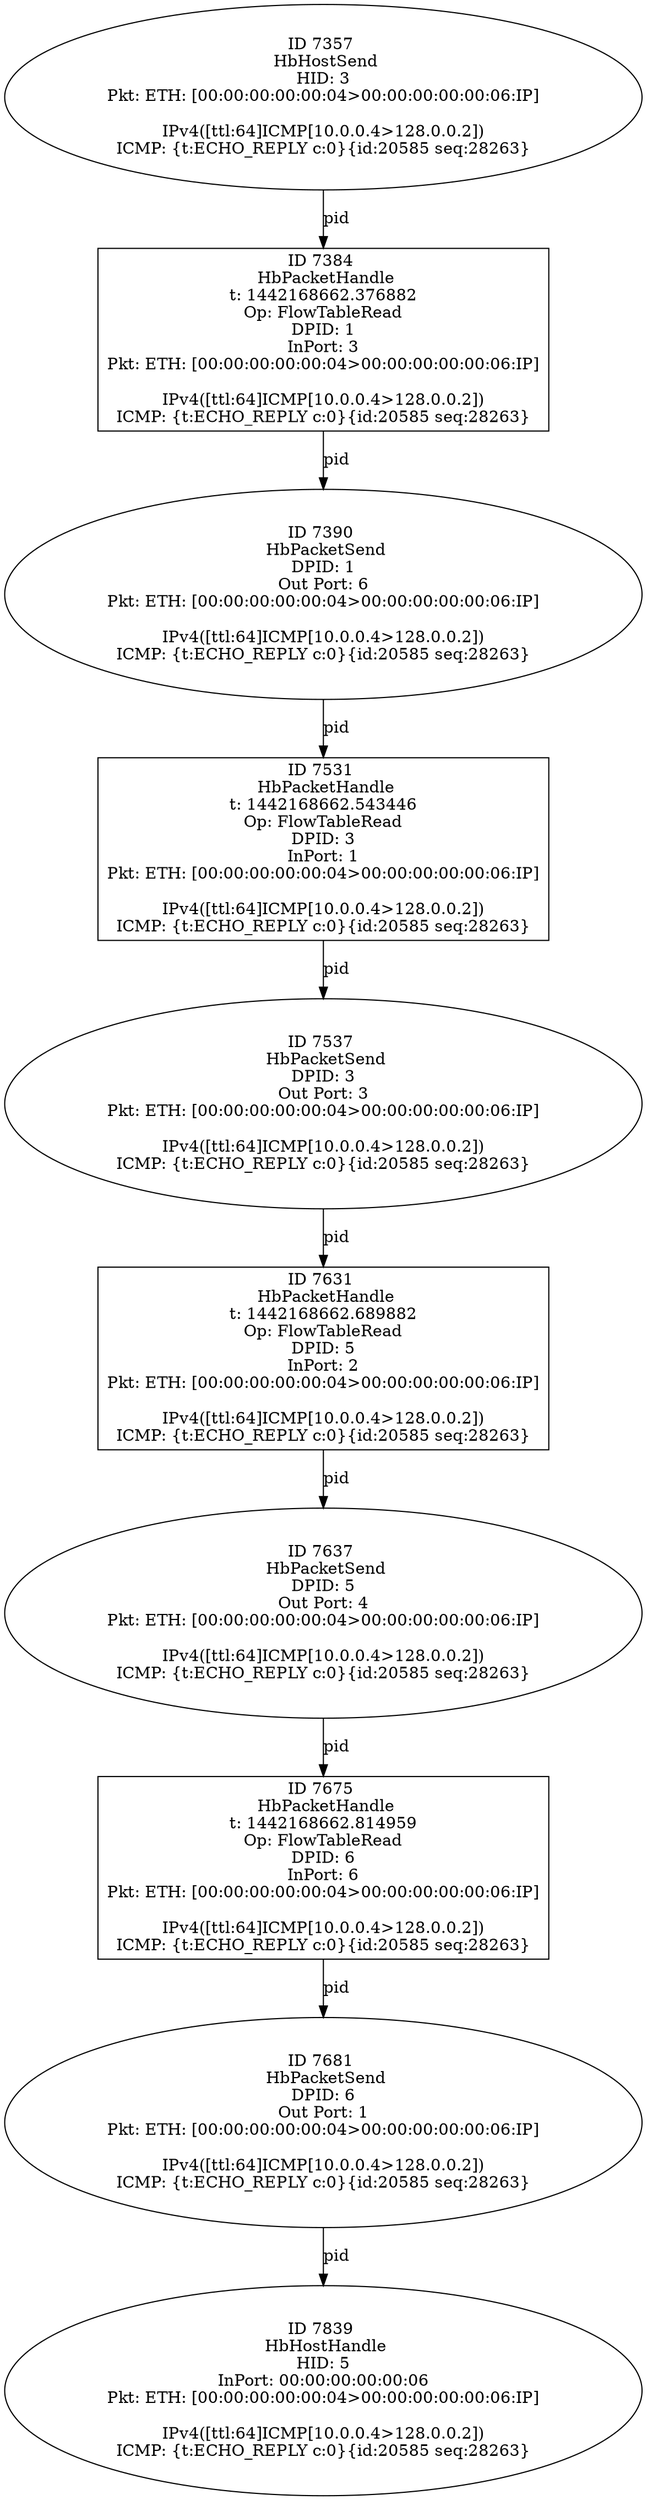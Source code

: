 strict digraph G {
7681 [shape=oval, event=<hb_events.HbPacketSend object at 0x10bcf5f90>, label="ID 7681 
 HbPacketSend
DPID: 6
Out Port: 1
Pkt: ETH: [00:00:00:00:00:04>00:00:00:00:00:06:IP]

IPv4([ttl:64]ICMP[10.0.0.4>128.0.0.2])
ICMP: {t:ECHO_REPLY c:0}{id:20585 seq:28263}"];
7531 [shape=box, event=<hb_events.HbPacketHandle object at 0x10bc78c50>, label="ID 7531 
 HbPacketHandle
t: 1442168662.543446
Op: FlowTableRead
DPID: 3
InPort: 1
Pkt: ETH: [00:00:00:00:00:04>00:00:00:00:00:06:IP]

IPv4([ttl:64]ICMP[10.0.0.4>128.0.0.2])
ICMP: {t:ECHO_REPLY c:0}{id:20585 seq:28263}"];
7631 [shape=box, event=<hb_events.HbPacketHandle object at 0x10bccca10>, label="ID 7631 
 HbPacketHandle
t: 1442168662.689882
Op: FlowTableRead
DPID: 5
InPort: 2
Pkt: ETH: [00:00:00:00:00:04>00:00:00:00:00:06:IP]

IPv4([ttl:64]ICMP[10.0.0.4>128.0.0.2])
ICMP: {t:ECHO_REPLY c:0}{id:20585 seq:28263}"];
7537 [shape=oval, event=<hb_events.HbPacketSend object at 0x10bc85e10>, label="ID 7537 
 HbPacketSend
DPID: 3
Out Port: 3
Pkt: ETH: [00:00:00:00:00:04>00:00:00:00:00:06:IP]

IPv4([ttl:64]ICMP[10.0.0.4>128.0.0.2])
ICMP: {t:ECHO_REPLY c:0}{id:20585 seq:28263}"];
7637 [shape=oval, event=<hb_events.HbPacketSend object at 0x10bccce50>, label="ID 7637 
 HbPacketSend
DPID: 5
Out Port: 4
Pkt: ETH: [00:00:00:00:00:04>00:00:00:00:00:06:IP]

IPv4([ttl:64]ICMP[10.0.0.4>128.0.0.2])
ICMP: {t:ECHO_REPLY c:0}{id:20585 seq:28263}"];
7384 [shape=box, event=<hb_events.HbPacketHandle object at 0x10bbf1810>, label="ID 7384 
 HbPacketHandle
t: 1442168662.376882
Op: FlowTableRead
DPID: 1
InPort: 3
Pkt: ETH: [00:00:00:00:00:04>00:00:00:00:00:06:IP]

IPv4([ttl:64]ICMP[10.0.0.4>128.0.0.2])
ICMP: {t:ECHO_REPLY c:0}{id:20585 seq:28263}"];
7675 [shape=box, event=<hb_events.HbPacketHandle object at 0x10bcf5b50>, label="ID 7675 
 HbPacketHandle
t: 1442168662.814959
Op: FlowTableRead
DPID: 6
InPort: 6
Pkt: ETH: [00:00:00:00:00:04>00:00:00:00:00:06:IP]

IPv4([ttl:64]ICMP[10.0.0.4>128.0.0.2])
ICMP: {t:ECHO_REPLY c:0}{id:20585 seq:28263}"];
7357 [shape=oval, event=<hb_events.HbHostSend object at 0x10bbe2a50>, label="ID 7357 
 HbHostSend
HID: 3
Pkt: ETH: [00:00:00:00:00:04>00:00:00:00:00:06:IP]

IPv4([ttl:64]ICMP[10.0.0.4>128.0.0.2])
ICMP: {t:ECHO_REPLY c:0}{id:20585 seq:28263}"];
7390 [shape=oval, event=<hb_events.HbPacketSend object at 0x10bbf9d50>, label="ID 7390 
 HbPacketSend
DPID: 1
Out Port: 6
Pkt: ETH: [00:00:00:00:00:04>00:00:00:00:00:06:IP]

IPv4([ttl:64]ICMP[10.0.0.4>128.0.0.2])
ICMP: {t:ECHO_REPLY c:0}{id:20585 seq:28263}"];
7839 [shape=oval, event=<hb_events.HbHostHandle object at 0x10bd85050>, label="ID 7839 
 HbHostHandle
HID: 5
InPort: 00:00:00:00:00:06
Pkt: ETH: [00:00:00:00:00:04>00:00:00:00:00:06:IP]

IPv4([ttl:64]ICMP[10.0.0.4>128.0.0.2])
ICMP: {t:ECHO_REPLY c:0}{id:20585 seq:28263}"];
7681 -> 7839  [rel=pid, label=pid];
7531 -> 7537  [rel=pid, label=pid];
7631 -> 7637  [rel=pid, label=pid];
7537 -> 7631  [rel=pid, label=pid];
7637 -> 7675  [rel=pid, label=pid];
7384 -> 7390  [rel=pid, label=pid];
7675 -> 7681  [rel=pid, label=pid];
7357 -> 7384  [rel=pid, label=pid];
7390 -> 7531  [rel=pid, label=pid];
}
